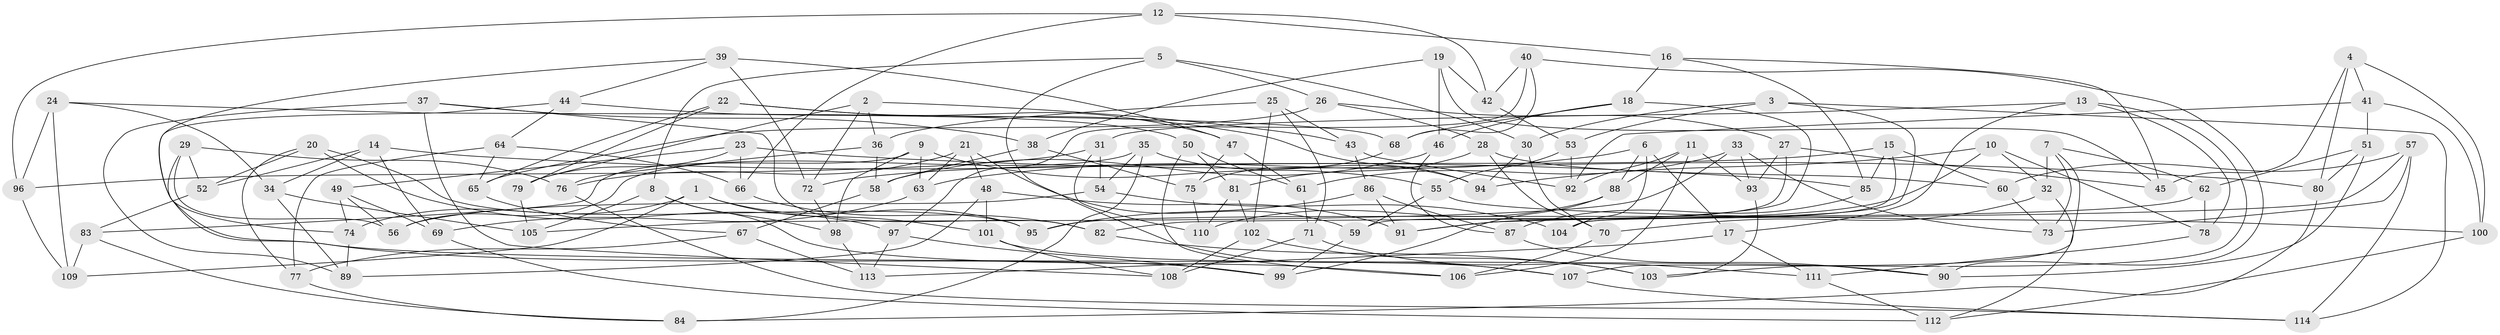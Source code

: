 // Generated by graph-tools (version 1.1) at 2025/03/03/09/25 03:03:00]
// undirected, 114 vertices, 228 edges
graph export_dot {
graph [start="1"]
  node [color=gray90,style=filled];
  1;
  2;
  3;
  4;
  5;
  6;
  7;
  8;
  9;
  10;
  11;
  12;
  13;
  14;
  15;
  16;
  17;
  18;
  19;
  20;
  21;
  22;
  23;
  24;
  25;
  26;
  27;
  28;
  29;
  30;
  31;
  32;
  33;
  34;
  35;
  36;
  37;
  38;
  39;
  40;
  41;
  42;
  43;
  44;
  45;
  46;
  47;
  48;
  49;
  50;
  51;
  52;
  53;
  54;
  55;
  56;
  57;
  58;
  59;
  60;
  61;
  62;
  63;
  64;
  65;
  66;
  67;
  68;
  69;
  70;
  71;
  72;
  73;
  74;
  75;
  76;
  77;
  78;
  79;
  80;
  81;
  82;
  83;
  84;
  85;
  86;
  87;
  88;
  89;
  90;
  91;
  92;
  93;
  94;
  95;
  96;
  97;
  98;
  99;
  100;
  101;
  102;
  103;
  104;
  105;
  106;
  107;
  108;
  109;
  110;
  111;
  112;
  113;
  114;
  1 -- 109;
  1 -- 101;
  1 -- 74;
  1 -- 95;
  2 -- 79;
  2 -- 43;
  2 -- 36;
  2 -- 72;
  3 -- 104;
  3 -- 114;
  3 -- 30;
  3 -- 53;
  4 -- 41;
  4 -- 45;
  4 -- 80;
  4 -- 100;
  5 -- 26;
  5 -- 107;
  5 -- 8;
  5 -- 30;
  6 -- 63;
  6 -- 17;
  6 -- 104;
  6 -- 88;
  7 -- 107;
  7 -- 73;
  7 -- 32;
  7 -- 62;
  8 -- 106;
  8 -- 98;
  8 -- 105;
  9 -- 83;
  9 -- 63;
  9 -- 98;
  9 -- 55;
  10 -- 91;
  10 -- 78;
  10 -- 32;
  10 -- 94;
  11 -- 93;
  11 -- 92;
  11 -- 106;
  11 -- 88;
  12 -- 66;
  12 -- 42;
  12 -- 16;
  12 -- 96;
  13 -- 17;
  13 -- 103;
  13 -- 31;
  13 -- 78;
  14 -- 34;
  14 -- 69;
  14 -- 85;
  14 -- 52;
  15 -- 72;
  15 -- 85;
  15 -- 60;
  15 -- 104;
  16 -- 45;
  16 -- 85;
  16 -- 18;
  17 -- 111;
  17 -- 113;
  18 -- 68;
  18 -- 91;
  18 -- 46;
  19 -- 46;
  19 -- 42;
  19 -- 45;
  19 -- 38;
  20 -- 52;
  20 -- 95;
  20 -- 97;
  20 -- 77;
  21 -- 63;
  21 -- 76;
  21 -- 48;
  21 -- 59;
  22 -- 79;
  22 -- 65;
  22 -- 47;
  22 -- 94;
  23 -- 80;
  23 -- 66;
  23 -- 79;
  23 -- 49;
  24 -- 68;
  24 -- 96;
  24 -- 109;
  24 -- 34;
  25 -- 102;
  25 -- 43;
  25 -- 71;
  25 -- 36;
  26 -- 28;
  26 -- 65;
  26 -- 27;
  27 -- 59;
  27 -- 93;
  27 -- 45;
  28 -- 60;
  28 -- 70;
  28 -- 81;
  29 -- 99;
  29 -- 52;
  29 -- 56;
  29 -- 76;
  30 -- 70;
  30 -- 94;
  31 -- 110;
  31 -- 54;
  31 -- 96;
  32 -- 112;
  32 -- 70;
  33 -- 73;
  33 -- 93;
  33 -- 61;
  33 -- 105;
  34 -- 89;
  34 -- 105;
  35 -- 54;
  35 -- 94;
  35 -- 56;
  35 -- 84;
  36 -- 58;
  36 -- 76;
  37 -- 82;
  37 -- 108;
  37 -- 38;
  37 -- 89;
  38 -- 58;
  38 -- 75;
  39 -- 44;
  39 -- 74;
  39 -- 47;
  39 -- 72;
  40 -- 90;
  40 -- 42;
  40 -- 97;
  40 -- 68;
  41 -- 92;
  41 -- 51;
  41 -- 100;
  42 -- 53;
  43 -- 86;
  43 -- 92;
  44 -- 50;
  44 -- 64;
  44 -- 90;
  46 -- 87;
  46 -- 58;
  47 -- 61;
  47 -- 75;
  48 -- 101;
  48 -- 91;
  48 -- 89;
  49 -- 69;
  49 -- 74;
  49 -- 56;
  50 -- 81;
  50 -- 61;
  50 -- 106;
  51 -- 90;
  51 -- 62;
  51 -- 80;
  52 -- 83;
  53 -- 92;
  53 -- 55;
  54 -- 56;
  54 -- 104;
  55 -- 59;
  55 -- 100;
  57 -- 114;
  57 -- 73;
  57 -- 60;
  57 -- 82;
  58 -- 67;
  59 -- 99;
  60 -- 73;
  61 -- 71;
  62 -- 95;
  62 -- 78;
  63 -- 69;
  64 -- 77;
  64 -- 65;
  64 -- 66;
  65 -- 67;
  66 -- 82;
  67 -- 77;
  67 -- 113;
  68 -- 75;
  69 -- 112;
  70 -- 106;
  71 -- 111;
  71 -- 108;
  72 -- 98;
  74 -- 89;
  75 -- 110;
  76 -- 114;
  77 -- 84;
  78 -- 111;
  79 -- 105;
  80 -- 84;
  81 -- 110;
  81 -- 102;
  82 -- 103;
  83 -- 109;
  83 -- 84;
  85 -- 87;
  86 -- 87;
  86 -- 95;
  86 -- 91;
  87 -- 90;
  88 -- 110;
  88 -- 99;
  93 -- 103;
  96 -- 109;
  97 -- 99;
  97 -- 113;
  98 -- 113;
  100 -- 112;
  101 -- 108;
  101 -- 107;
  102 -- 108;
  102 -- 103;
  107 -- 114;
  111 -- 112;
}
